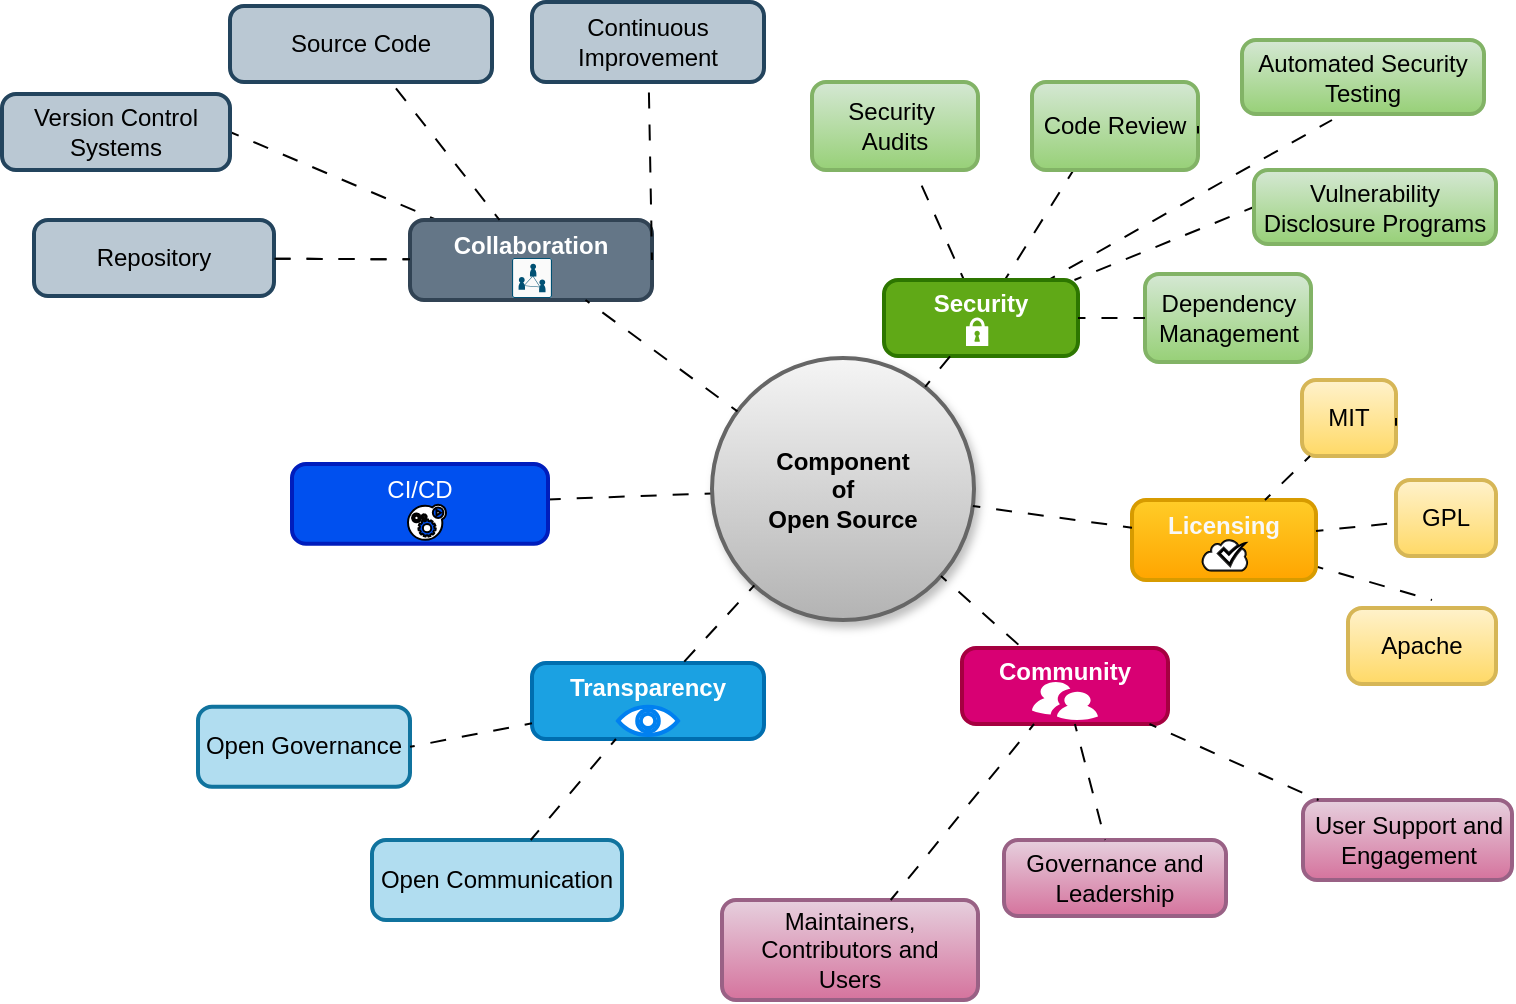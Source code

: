 <mxfile version="24.7.5">
  <diagram name="Page-1" id="rmphEHnoWBvl_5dTa9J4">
    <mxGraphModel dx="954" dy="643" grid="1" gridSize="10" guides="1" tooltips="1" connect="1" arrows="1" fold="1" page="1" pageScale="1" pageWidth="850" pageHeight="1100" math="0" shadow="0">
      <root>
        <mxCell id="0" />
        <mxCell id="1" parent="0" />
        <mxCell id="TN7xql7lLdcz_LLdnoFs-100" value="" style="edgeStyle=none;shape=connector;rounded=1;orthogonalLoop=1;jettySize=auto;html=1;strokeColor=default;align=center;verticalAlign=middle;fontFamily=Helvetica;fontSize=11;fontColor=default;labelBackgroundColor=default;endArrow=none;flowAnimation=1;" edge="1" parent="1" source="2" target="TN7xql7lLdcz_LLdnoFs-98">
          <mxGeometry relative="1" as="geometry" />
        </mxCell>
        <mxCell id="2" value="Component&#xa; of &#xa;Open Source" style="ellipse;aspect=fixed;strokeWidth=2;whiteSpace=wrap;fontStyle=1;fillColor=#f5f5f5;shadow=1;strokeColor=#666666;gradientColor=#b3b3b3;" parent="1" vertex="1">
          <mxGeometry x="380" y="249" width="131" height="131" as="geometry" />
        </mxCell>
        <mxCell id="TN7xql7lLdcz_LLdnoFs-62" style="edgeStyle=none;shape=connector;rounded=1;orthogonalLoop=1;jettySize=auto;html=1;strokeColor=default;align=center;verticalAlign=middle;fontFamily=Helvetica;fontSize=11;fontColor=default;labelBackgroundColor=default;endArrow=none;flowAnimation=1;" edge="1" parent="1" source="3">
          <mxGeometry relative="1" as="geometry">
            <mxPoint x="740" y="370" as="targetPoint" />
          </mxGeometry>
        </mxCell>
        <mxCell id="3" value="Licensing&#xa;" style="rounded=1;absoluteArcSize=1;arcSize=14;whiteSpace=wrap;strokeWidth=2;fillColor=#ffcd28;strokeColor=#d79b00;labelBorderColor=none;gradientColor=#ffa500;fontColor=#f8f8f8;fontStyle=1" parent="1" vertex="1">
          <mxGeometry x="590" y="320" width="92" height="40" as="geometry" />
        </mxCell>
        <mxCell id="4" value="GPL" style="rounded=1;absoluteArcSize=1;arcSize=14;whiteSpace=wrap;strokeWidth=2;fillColor=#fff2cc;strokeColor=#d6b656;gradientColor=#ffd966;" parent="1" vertex="1">
          <mxGeometry x="722" y="310" width="50" height="38" as="geometry" />
        </mxCell>
        <mxCell id="5" value="MIT" style="rounded=1;absoluteArcSize=1;arcSize=14;whiteSpace=wrap;strokeWidth=2;fillColor=#fff2cc;strokeColor=#d6b656;gradientColor=#ffd966;" parent="1" vertex="1">
          <mxGeometry x="675" y="260" width="47" height="38" as="geometry" />
        </mxCell>
        <mxCell id="6" value="Apache" style="rounded=1;absoluteArcSize=1;arcSize=14;whiteSpace=wrap;strokeWidth=2;fillColor=#fff2cc;gradientColor=#ffd966;strokeColor=#d6b656;" parent="1" vertex="1">
          <mxGeometry x="698" y="374" width="74" height="38" as="geometry" />
        </mxCell>
        <mxCell id="7" value="Community&#xa;" style="rounded=1;absoluteArcSize=1;arcSize=14;whiteSpace=wrap;strokeWidth=2;fillColor=#d80073;fontColor=#ffffff;strokeColor=#A50040;fontStyle=1" parent="1" vertex="1">
          <mxGeometry x="505" y="394" width="103" height="38" as="geometry" />
        </mxCell>
        <mxCell id="8" value="Governance and Leadership" style="rounded=1;absoluteArcSize=1;arcSize=14;whiteSpace=wrap;strokeWidth=2;fillColor=#e6d0de;gradientColor=#d5739d;strokeColor=#996185;" parent="1" vertex="1">
          <mxGeometry x="526" y="490" width="111" height="38" as="geometry" />
        </mxCell>
        <mxCell id="9" value="User Support and Engagement" style="rounded=1;absoluteArcSize=1;arcSize=14;whiteSpace=wrap;strokeWidth=2;fillColor=#e6d0de;gradientColor=#d5739d;strokeColor=#996185;" parent="1" vertex="1">
          <mxGeometry x="675.5" y="470" width="104.5" height="40" as="geometry" />
        </mxCell>
        <mxCell id="10" value="Maintainers, Contributors and &#xa;Users" style="rounded=1;absoluteArcSize=1;arcSize=14;whiteSpace=wrap;strokeWidth=2;fillColor=#e6d0de;strokeColor=#996185;gradientColor=#d5739d;" parent="1" vertex="1">
          <mxGeometry x="385" y="520" width="128" height="50" as="geometry" />
        </mxCell>
        <mxCell id="11" value="Transparency&#xa;" style="rounded=1;absoluteArcSize=1;arcSize=14;whiteSpace=wrap;strokeWidth=2;fillColor=#1ba1e2;fontColor=#ffffff;strokeColor=#006EAF;fontStyle=1" parent="1" vertex="1">
          <mxGeometry x="290" y="401.5" width="116" height="38" as="geometry" />
        </mxCell>
        <mxCell id="12" value="Open Communication" style="rounded=1;absoluteArcSize=1;arcSize=14;whiteSpace=wrap;strokeWidth=2;fillColor=#b1ddf0;strokeColor=#10739e;fontStyle=0" parent="1" vertex="1">
          <mxGeometry x="210" y="490" width="125" height="40" as="geometry" />
        </mxCell>
        <mxCell id="13" value="Open Governance" style="rounded=1;absoluteArcSize=1;arcSize=14;whiteSpace=wrap;strokeWidth=2;fillColor=#b1ddf0;strokeColor=#10739e;fontStyle=0" parent="1" vertex="1">
          <mxGeometry x="123" y="423.4" width="106" height="40" as="geometry" />
        </mxCell>
        <mxCell id="TN7xql7lLdcz_LLdnoFs-85" value="" style="edgeStyle=none;shape=connector;rounded=1;orthogonalLoop=1;jettySize=auto;html=1;strokeColor=default;align=center;verticalAlign=middle;fontFamily=Helvetica;fontSize=11;fontColor=default;labelBackgroundColor=default;endArrow=none;flowAnimation=1;" edge="1" parent="1" source="14" target="17">
          <mxGeometry relative="1" as="geometry" />
        </mxCell>
        <mxCell id="TN7xql7lLdcz_LLdnoFs-86" style="edgeStyle=none;shape=connector;rounded=1;orthogonalLoop=1;jettySize=auto;html=1;entryX=1;entryY=0.5;entryDx=0;entryDy=0;strokeColor=default;align=center;verticalAlign=middle;fontFamily=Helvetica;fontSize=11;fontColor=default;labelBackgroundColor=default;endArrow=none;flowAnimation=1;" edge="1" parent="1" source="14" target="15">
          <mxGeometry relative="1" as="geometry" />
        </mxCell>
        <mxCell id="14" value="Collaboration&#xa;" style="rounded=1;absoluteArcSize=1;arcSize=14;whiteSpace=wrap;strokeWidth=2;fillColor=#647687;fontColor=#ffffff;strokeColor=#314354;fontStyle=1" parent="1" vertex="1">
          <mxGeometry x="229" y="180" width="121" height="40" as="geometry" />
        </mxCell>
        <mxCell id="15" value="Version Control Systems" style="rounded=1;absoluteArcSize=1;arcSize=14;whiteSpace=wrap;strokeWidth=2;fillColor=#bac8d3;strokeColor=#23445d;" parent="1" vertex="1">
          <mxGeometry x="25" y="117" width="114" height="38" as="geometry" />
        </mxCell>
        <mxCell id="16" value="Source Code" style="rounded=1;absoluteArcSize=1;arcSize=14;whiteSpace=wrap;strokeWidth=2;fillColor=#bac8d3;strokeColor=#23445d;" parent="1" vertex="1">
          <mxGeometry x="139" y="73" width="131" height="38" as="geometry" />
        </mxCell>
        <mxCell id="17" value="Repository" style="rounded=1;absoluteArcSize=1;arcSize=14;whiteSpace=wrap;strokeWidth=2;fillColor=#bac8d3;strokeColor=#23445d;" parent="1" vertex="1">
          <mxGeometry x="41" y="180" width="120" height="38" as="geometry" />
        </mxCell>
        <mxCell id="TN7xql7lLdcz_LLdnoFs-55" value="" style="edgeStyle=none;shape=connector;rounded=1;orthogonalLoop=1;jettySize=auto;html=1;strokeColor=default;align=center;verticalAlign=middle;fontFamily=Helvetica;fontSize=11;fontColor=default;labelBackgroundColor=default;endArrow=none;flowAnimation=1;" edge="1" parent="1" source="18" target="TN7xql7lLdcz_LLdnoFs-40">
          <mxGeometry relative="1" as="geometry" />
        </mxCell>
        <mxCell id="TN7xql7lLdcz_LLdnoFs-56" style="edgeStyle=none;shape=connector;rounded=1;orthogonalLoop=1;jettySize=auto;html=1;entryX=0.25;entryY=1;entryDx=0;entryDy=0;strokeColor=default;align=center;verticalAlign=middle;fontFamily=Helvetica;fontSize=11;fontColor=default;labelBackgroundColor=default;endArrow=none;flowAnimation=1;" edge="1" parent="1" source="18" target="TN7xql7lLdcz_LLdnoFs-47">
          <mxGeometry relative="1" as="geometry" />
        </mxCell>
        <mxCell id="TN7xql7lLdcz_LLdnoFs-59" style="edgeStyle=none;shape=connector;rounded=1;orthogonalLoop=1;jettySize=auto;html=1;entryX=0;entryY=0.5;entryDx=0;entryDy=0;strokeColor=default;align=center;verticalAlign=middle;fontFamily=Helvetica;fontSize=11;fontColor=default;labelBackgroundColor=default;endArrow=none;flowAnimation=1;" edge="1" parent="1" source="18" target="TN7xql7lLdcz_LLdnoFs-58">
          <mxGeometry relative="1" as="geometry" />
        </mxCell>
        <mxCell id="TN7xql7lLdcz_LLdnoFs-61" style="edgeStyle=none;shape=connector;rounded=1;orthogonalLoop=1;jettySize=auto;html=1;strokeColor=default;align=center;verticalAlign=middle;fontFamily=Helvetica;fontSize=11;fontColor=default;labelBackgroundColor=default;endArrow=none;flowAnimation=1;" edge="1" parent="1" source="18">
          <mxGeometry relative="1" as="geometry">
            <mxPoint x="690" y="130" as="targetPoint" />
          </mxGeometry>
        </mxCell>
        <mxCell id="18" value="Security&#xa;" style="rounded=1;absoluteArcSize=1;arcSize=14;whiteSpace=wrap;strokeWidth=2;fontStyle=1;fillColor=#60a917;strokeColor=#2D7600;fontColor=#ffffff;" parent="1" vertex="1">
          <mxGeometry x="466" y="210" width="97" height="38" as="geometry" />
        </mxCell>
        <mxCell id="19" value="Continuous Improvement" style="rounded=1;absoluteArcSize=1;arcSize=14;whiteSpace=wrap;strokeWidth=2;fillColor=#bac8d3;strokeColor=#23445d;" parent="1" vertex="1">
          <mxGeometry x="290" y="71" width="116" height="40" as="geometry" />
        </mxCell>
        <mxCell id="20" value="Dependency Management" style="rounded=1;absoluteArcSize=1;arcSize=14;whiteSpace=wrap;strokeWidth=2;fillColor=#d5e8d4;strokeColor=#82b366;gradientColor=#97d077;" parent="1" vertex="1">
          <mxGeometry x="596.5" y="207" width="83" height="44" as="geometry" />
        </mxCell>
        <mxCell id="21" style="endArrow=none;flowAnimation=1;" parent="1" source="2" target="3" edge="1">
          <mxGeometry relative="1" as="geometry" />
        </mxCell>
        <mxCell id="22" style="endArrow=none;flowAnimation=1;fontStyle=1" parent="1" source="2" target="7" edge="1">
          <mxGeometry relative="1" as="geometry" />
        </mxCell>
        <mxCell id="23" style="endArrow=none;rounded=1;strokeColor=default;align=center;verticalAlign=middle;fontFamily=Helvetica;fontSize=11;fontColor=default;labelBackgroundColor=default;flowAnimation=1;" parent="1" source="2" target="11" edge="1">
          <mxGeometry relative="1" as="geometry" />
        </mxCell>
        <mxCell id="24" style="endArrow=none;flowAnimation=1;" parent="1" source="2" target="14" edge="1">
          <mxGeometry relative="1" as="geometry" />
        </mxCell>
        <mxCell id="25" style="endArrow=none;rounded=1;strokeColor=default;align=center;verticalAlign=middle;fontFamily=Helvetica;fontSize=11;fontColor=default;labelBackgroundColor=default;flowAnimation=1;" parent="1" source="2" target="18" edge="1">
          <mxGeometry relative="1" as="geometry" />
        </mxCell>
        <mxCell id="26" style="endArrow=none;rounded=1;strokeColor=default;align=center;verticalAlign=middle;fontFamily=Helvetica;fontSize=11;fontColor=default;labelBackgroundColor=default;flowAnimation=1;" parent="1" source="3" target="4" edge="1">
          <mxGeometry relative="1" as="geometry" />
        </mxCell>
        <mxCell id="27" style="endArrow=none;rounded=1;strokeColor=default;align=center;verticalAlign=middle;fontFamily=Helvetica;fontSize=11;fontColor=default;labelBackgroundColor=default;flowAnimation=1;" parent="1" source="3" target="5" edge="1">
          <mxGeometry relative="1" as="geometry" />
        </mxCell>
        <mxCell id="29" style="endArrow=none;flowAnimation=1;" parent="1" source="7" target="8" edge="1">
          <mxGeometry relative="1" as="geometry" />
        </mxCell>
        <mxCell id="30" style="endArrow=none;flowAnimation=1;" parent="1" source="7" target="9" edge="1">
          <mxGeometry relative="1" as="geometry" />
        </mxCell>
        <mxCell id="31" style="endArrow=none;flowAnimation=1;" parent="1" source="7" target="10" edge="1">
          <mxGeometry relative="1" as="geometry" />
        </mxCell>
        <mxCell id="32" style="endArrow=none;rounded=1;strokeColor=default;align=center;verticalAlign=middle;fontFamily=Helvetica;fontSize=11;fontColor=default;labelBackgroundColor=default;flowAnimation=1;" parent="1" source="11" target="12" edge="1">
          <mxGeometry relative="1" as="geometry" />
        </mxCell>
        <mxCell id="33" style="endArrow=none;rounded=1;strokeColor=default;align=center;verticalAlign=middle;fontFamily=Helvetica;fontSize=11;fontColor=default;labelBackgroundColor=default;flowAnimation=1;entryX=1;entryY=0.5;entryDx=0;entryDy=0;" parent="1" source="11" target="13" edge="1">
          <mxGeometry relative="1" as="geometry">
            <mxPoint x="174" y="411.963" as="targetPoint" />
          </mxGeometry>
        </mxCell>
        <mxCell id="35" style="endArrow=none;rounded=1;strokeColor=default;align=center;verticalAlign=middle;fontFamily=Helvetica;fontSize=11;fontColor=default;labelBackgroundColor=default;flowAnimation=1;" parent="1" source="14" target="16" edge="1">
          <mxGeometry relative="1" as="geometry" />
        </mxCell>
        <mxCell id="36" style="endArrow=none;rounded=1;strokeColor=default;align=center;verticalAlign=middle;fontFamily=Helvetica;fontSize=11;fontColor=default;labelBackgroundColor=default;flowAnimation=1;" parent="1" source="14" target="17" edge="1">
          <mxGeometry relative="1" as="geometry" />
        </mxCell>
        <mxCell id="37" style="endArrow=none;exitX=1;exitY=0.5;exitDx=0;exitDy=0;rounded=1;strokeColor=default;align=center;verticalAlign=middle;fontFamily=Helvetica;fontSize=11;fontColor=default;labelBackgroundColor=default;flowAnimation=1;" parent="1" source="14" target="19" edge="1">
          <mxGeometry relative="1" as="geometry" />
        </mxCell>
        <mxCell id="38" style="endArrow=none;rounded=1;strokeColor=default;align=center;verticalAlign=middle;fontFamily=Helvetica;fontSize=11;fontColor=default;labelBackgroundColor=default;flowAnimation=1;" parent="1" source="18" target="20" edge="1">
          <mxGeometry relative="1" as="geometry" />
        </mxCell>
        <mxCell id="TN7xql7lLdcz_LLdnoFs-40" value="Security &#xa;Audits" style="rounded=1;absoluteArcSize=1;arcSize=14;whiteSpace=wrap;strokeWidth=2;fillColor=#d5e8d4;strokeColor=#82b366;gradientColor=#97d077;" vertex="1" parent="1">
          <mxGeometry x="430" y="111" width="83" height="44" as="geometry" />
        </mxCell>
        <mxCell id="TN7xql7lLdcz_LLdnoFs-47" value="Code Review" style="rounded=1;absoluteArcSize=1;arcSize=14;whiteSpace=wrap;strokeWidth=2;fillColor=#d5e8d4;strokeColor=#82b366;gradientColor=#97d077;" vertex="1" parent="1">
          <mxGeometry x="540" y="111" width="83" height="44" as="geometry" />
        </mxCell>
        <mxCell id="TN7xql7lLdcz_LLdnoFs-57" style="edgeStyle=none;shape=connector;rounded=1;orthogonalLoop=1;jettySize=auto;html=1;exitX=1;exitY=0.5;exitDx=0;exitDy=0;entryX=1;entryY=0.75;entryDx=0;entryDy=0;strokeColor=default;align=center;verticalAlign=middle;fontFamily=Helvetica;fontSize=11;fontColor=default;labelBackgroundColor=default;endArrow=none;flowAnimation=1;" edge="1" parent="1" source="TN7xql7lLdcz_LLdnoFs-47" target="TN7xql7lLdcz_LLdnoFs-47">
          <mxGeometry relative="1" as="geometry" />
        </mxCell>
        <mxCell id="TN7xql7lLdcz_LLdnoFs-58" value="Vulnerability Disclosure Programs" style="rounded=1;absoluteArcSize=1;arcSize=14;whiteSpace=wrap;strokeWidth=2;fillColor=#d5e8d4;strokeColor=#82b366;gradientColor=#97d077;" vertex="1" parent="1">
          <mxGeometry x="651" y="155" width="121" height="37" as="geometry" />
        </mxCell>
        <mxCell id="TN7xql7lLdcz_LLdnoFs-60" value="Automated Security Testing" style="rounded=1;absoluteArcSize=1;arcSize=14;whiteSpace=wrap;strokeWidth=2;fillColor=#d5e8d4;strokeColor=#82b366;gradientColor=#97d077;" vertex="1" parent="1">
          <mxGeometry x="645" y="90" width="121" height="37" as="geometry" />
        </mxCell>
        <mxCell id="TN7xql7lLdcz_LLdnoFs-64" style="edgeStyle=none;shape=connector;rounded=1;orthogonalLoop=1;jettySize=auto;html=1;exitX=1;exitY=0.5;exitDx=0;exitDy=0;entryX=1;entryY=0.75;entryDx=0;entryDy=0;strokeColor=default;align=center;verticalAlign=middle;fontFamily=Helvetica;fontSize=11;fontColor=default;labelBackgroundColor=default;endArrow=none;flowAnimation=1;" edge="1" parent="1" source="5" target="5">
          <mxGeometry relative="1" as="geometry" />
        </mxCell>
        <mxCell id="TN7xql7lLdcz_LLdnoFs-65" value="" style="sketch=0;html=1;aspect=fixed;strokeColor=none;shadow=0;fillColor=#FFFFFF;verticalAlign=top;labelPosition=center;verticalLabelPosition=bottom;shape=mxgraph.gcp2.lock;fontFamily=Helvetica;fontSize=11;fontColor=default;labelBackgroundColor=default;" vertex="1" parent="1">
          <mxGeometry x="507" y="228.72" width="11.14" height="14.28" as="geometry" />
        </mxCell>
        <mxCell id="TN7xql7lLdcz_LLdnoFs-79" value="" style="sketch=0;html=1;aspect=fixed;shadow=0;verticalAlign=top;labelPosition=center;verticalLabelPosition=bottom;shape=mxgraph.gcp2.cloud_checkmark;fontFamily=Helvetica;fontSize=11;labelBackgroundColor=default;" vertex="1" parent="1">
          <mxGeometry x="625" y="339.9" width="23" height="15.41" as="geometry" />
        </mxCell>
        <mxCell id="TN7xql7lLdcz_LLdnoFs-80" value="" style="verticalLabelPosition=bottom;sketch=0;html=1;fillColor=#FFFFFF;strokeColor=none;verticalAlign=top;pointerEvents=1;align=center;shape=mxgraph.cisco_safe.people_places_things_icons.icon9;fontFamily=Helvetica;fontSize=11;fontColor=default;labelBackgroundColor=default;" vertex="1" parent="1">
          <mxGeometry x="540" y="411" width="33" height="19" as="geometry" />
        </mxCell>
        <mxCell id="TN7xql7lLdcz_LLdnoFs-81" value="" style="html=1;verticalLabelPosition=bottom;align=center;labelBackgroundColor=#ffffff;verticalAlign=top;strokeWidth=2;strokeColor=#0080F0;shadow=0;dashed=0;shape=mxgraph.ios7.icons.eye;fontFamily=Helvetica;fontSize=11;fontColor=default;" vertex="1" parent="1">
          <mxGeometry x="333" y="423.4" width="30" height="14.1" as="geometry" />
        </mxCell>
        <mxCell id="TN7xql7lLdcz_LLdnoFs-83" style="edgeStyle=none;shape=connector;rounded=1;orthogonalLoop=1;jettySize=auto;html=1;exitX=1;exitY=0.5;exitDx=0;exitDy=0;entryX=1;entryY=0.75;entryDx=0;entryDy=0;strokeColor=default;align=center;verticalAlign=middle;fontFamily=Helvetica;fontSize=11;fontColor=default;labelBackgroundColor=default;endArrow=none;flowAnimation=1;" edge="1" parent="1" source="5" target="5">
          <mxGeometry relative="1" as="geometry" />
        </mxCell>
        <mxCell id="TN7xql7lLdcz_LLdnoFs-96" value="" style="sketch=0;html=1;aspect=fixed;strokeColor=none;shadow=0;fillColor=#FFFFFF;verticalAlign=top;labelPosition=center;verticalLabelPosition=bottom;shape=mxgraph.gcp2.gear_load;fontFamily=Helvetica;fontSize=11;fontColor=default;labelBackgroundColor=default;" vertex="1" parent="1">
          <mxGeometry x="210" y="327.2" width="27.83" height="25.6" as="geometry" />
        </mxCell>
        <mxCell id="TN7xql7lLdcz_LLdnoFs-98" value="CI/CD&#xa;" style="rounded=1;absoluteArcSize=1;arcSize=14;whiteSpace=wrap;strokeWidth=2;fillColor=#0050ef;fontColor=#ffffff;strokeColor=#001DBC;" vertex="1" parent="1">
          <mxGeometry x="170" y="302" width="128" height="39.9" as="geometry" />
        </mxCell>
        <mxCell id="TN7xql7lLdcz_LLdnoFs-101" value="" style="sketch=0;html=1;aspect=fixed;shadow=0;verticalAlign=top;labelPosition=center;verticalLabelPosition=bottom;shape=mxgraph.gcp2.gear_load;fontFamily=Helvetica;fontSize=11;labelBackgroundColor=default;" vertex="1" parent="1">
          <mxGeometry x="228" y="322.42" width="19" height="17.48" as="geometry" />
        </mxCell>
        <mxCell id="TN7xql7lLdcz_LLdnoFs-102" value="" style="sketch=0;points=[[0.015,0.015,0],[0.985,0.015,0],[0.985,0.985,0],[0.015,0.985,0],[0.25,0,0],[0.5,0,0],[0.75,0,0],[1,0.25,0],[1,0.5,0],[1,0.75,0],[0.75,1,0],[0.5,1,0],[0.25,1,0],[0,0.75,0],[0,0.5,0],[0,0.25,0]];verticalLabelPosition=bottom;html=1;verticalAlign=top;aspect=fixed;align=center;pointerEvents=1;shape=mxgraph.cisco19.rect;prIcon=multipoint_meeting_server;fillColor=#FAFAFA;strokeColor=#005073;fontFamily=Helvetica;fontSize=11;fontColor=default;labelBackgroundColor=default;" vertex="1" parent="1">
          <mxGeometry x="280" y="199" width="20" height="20" as="geometry" />
        </mxCell>
      </root>
    </mxGraphModel>
  </diagram>
</mxfile>
